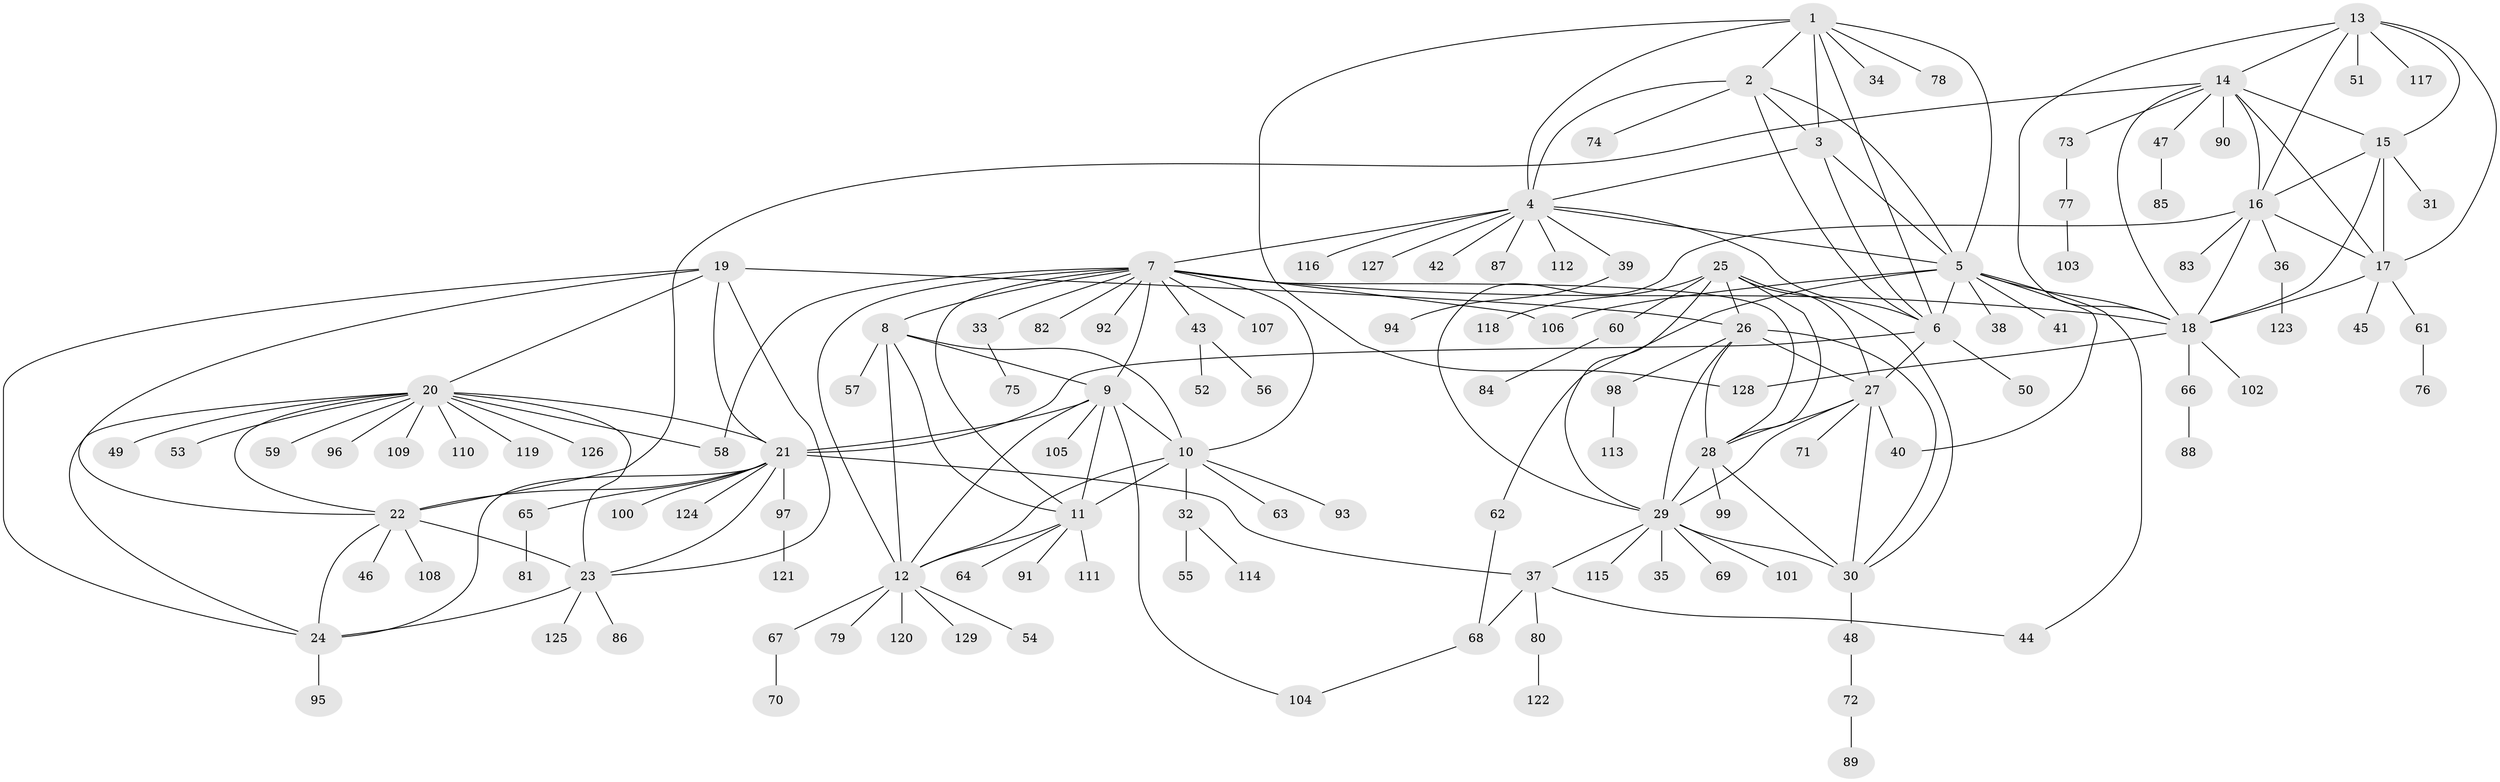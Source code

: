 // coarse degree distribution, {12: 0.025974025974025976, 5: 0.06493506493506493, 9: 0.025974025974025976, 7: 0.07792207792207792, 8: 0.03896103896103896, 6: 0.03896103896103896, 11: 0.012987012987012988, 1: 0.6103896103896104, 2: 0.09090909090909091, 3: 0.012987012987012988}
// Generated by graph-tools (version 1.1) at 2025/19/03/04/25 18:19:48]
// undirected, 129 vertices, 192 edges
graph export_dot {
graph [start="1"]
  node [color=gray90,style=filled];
  1;
  2;
  3;
  4;
  5;
  6;
  7;
  8;
  9;
  10;
  11;
  12;
  13;
  14;
  15;
  16;
  17;
  18;
  19;
  20;
  21;
  22;
  23;
  24;
  25;
  26;
  27;
  28;
  29;
  30;
  31;
  32;
  33;
  34;
  35;
  36;
  37;
  38;
  39;
  40;
  41;
  42;
  43;
  44;
  45;
  46;
  47;
  48;
  49;
  50;
  51;
  52;
  53;
  54;
  55;
  56;
  57;
  58;
  59;
  60;
  61;
  62;
  63;
  64;
  65;
  66;
  67;
  68;
  69;
  70;
  71;
  72;
  73;
  74;
  75;
  76;
  77;
  78;
  79;
  80;
  81;
  82;
  83;
  84;
  85;
  86;
  87;
  88;
  89;
  90;
  91;
  92;
  93;
  94;
  95;
  96;
  97;
  98;
  99;
  100;
  101;
  102;
  103;
  104;
  105;
  106;
  107;
  108;
  109;
  110;
  111;
  112;
  113;
  114;
  115;
  116;
  117;
  118;
  119;
  120;
  121;
  122;
  123;
  124;
  125;
  126;
  127;
  128;
  129;
  1 -- 2;
  1 -- 3;
  1 -- 4;
  1 -- 5;
  1 -- 6;
  1 -- 34;
  1 -- 78;
  1 -- 128;
  2 -- 3;
  2 -- 4;
  2 -- 5;
  2 -- 6;
  2 -- 74;
  3 -- 4;
  3 -- 5;
  3 -- 6;
  4 -- 5;
  4 -- 6;
  4 -- 7;
  4 -- 39;
  4 -- 42;
  4 -- 87;
  4 -- 112;
  4 -- 116;
  4 -- 127;
  5 -- 6;
  5 -- 18;
  5 -- 38;
  5 -- 40;
  5 -- 41;
  5 -- 44;
  5 -- 62;
  5 -- 106;
  6 -- 21;
  6 -- 27;
  6 -- 50;
  7 -- 8;
  7 -- 9;
  7 -- 10;
  7 -- 11;
  7 -- 12;
  7 -- 18;
  7 -- 28;
  7 -- 33;
  7 -- 43;
  7 -- 58;
  7 -- 82;
  7 -- 92;
  7 -- 106;
  7 -- 107;
  8 -- 9;
  8 -- 10;
  8 -- 11;
  8 -- 12;
  8 -- 57;
  9 -- 10;
  9 -- 11;
  9 -- 12;
  9 -- 21;
  9 -- 104;
  9 -- 105;
  10 -- 11;
  10 -- 12;
  10 -- 32;
  10 -- 63;
  10 -- 93;
  11 -- 12;
  11 -- 64;
  11 -- 91;
  11 -- 111;
  12 -- 54;
  12 -- 67;
  12 -- 79;
  12 -- 120;
  12 -- 129;
  13 -- 14;
  13 -- 15;
  13 -- 16;
  13 -- 17;
  13 -- 18;
  13 -- 51;
  13 -- 117;
  14 -- 15;
  14 -- 16;
  14 -- 17;
  14 -- 18;
  14 -- 22;
  14 -- 47;
  14 -- 73;
  14 -- 90;
  15 -- 16;
  15 -- 17;
  15 -- 18;
  15 -- 31;
  16 -- 17;
  16 -- 18;
  16 -- 29;
  16 -- 36;
  16 -- 83;
  17 -- 18;
  17 -- 45;
  17 -- 61;
  18 -- 66;
  18 -- 102;
  18 -- 128;
  19 -- 20;
  19 -- 21;
  19 -- 22;
  19 -- 23;
  19 -- 24;
  19 -- 26;
  20 -- 21;
  20 -- 22;
  20 -- 23;
  20 -- 24;
  20 -- 49;
  20 -- 53;
  20 -- 58;
  20 -- 59;
  20 -- 96;
  20 -- 109;
  20 -- 110;
  20 -- 119;
  20 -- 126;
  21 -- 22;
  21 -- 23;
  21 -- 24;
  21 -- 37;
  21 -- 65;
  21 -- 97;
  21 -- 100;
  21 -- 124;
  22 -- 23;
  22 -- 24;
  22 -- 46;
  22 -- 108;
  23 -- 24;
  23 -- 86;
  23 -- 125;
  24 -- 95;
  25 -- 26;
  25 -- 27;
  25 -- 28;
  25 -- 29;
  25 -- 30;
  25 -- 60;
  25 -- 118;
  26 -- 27;
  26 -- 28;
  26 -- 29;
  26 -- 30;
  26 -- 98;
  27 -- 28;
  27 -- 29;
  27 -- 30;
  27 -- 40;
  27 -- 71;
  28 -- 29;
  28 -- 30;
  28 -- 99;
  29 -- 30;
  29 -- 35;
  29 -- 37;
  29 -- 69;
  29 -- 101;
  29 -- 115;
  30 -- 48;
  32 -- 55;
  32 -- 114;
  33 -- 75;
  36 -- 123;
  37 -- 44;
  37 -- 68;
  37 -- 80;
  39 -- 94;
  43 -- 52;
  43 -- 56;
  47 -- 85;
  48 -- 72;
  60 -- 84;
  61 -- 76;
  62 -- 68;
  65 -- 81;
  66 -- 88;
  67 -- 70;
  68 -- 104;
  72 -- 89;
  73 -- 77;
  77 -- 103;
  80 -- 122;
  97 -- 121;
  98 -- 113;
}
